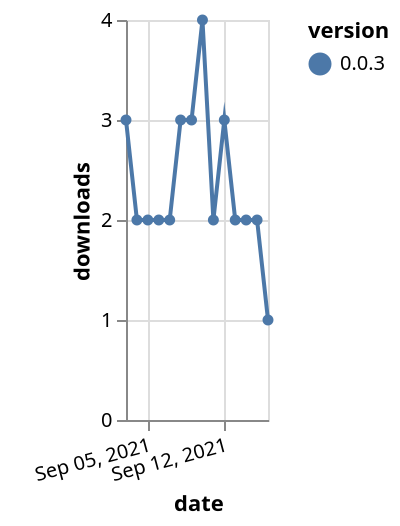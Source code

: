 {"$schema": "https://vega.github.io/schema/vega-lite/v5.json", "description": "A simple bar chart with embedded data.", "data": {"values": [{"date": "2021-09-03", "total": 485, "delta": 3, "version": "0.0.3"}, {"date": "2021-09-04", "total": 487, "delta": 2, "version": "0.0.3"}, {"date": "2021-09-05", "total": 489, "delta": 2, "version": "0.0.3"}, {"date": "2021-09-06", "total": 491, "delta": 2, "version": "0.0.3"}, {"date": "2021-09-07", "total": 493, "delta": 2, "version": "0.0.3"}, {"date": "2021-09-08", "total": 496, "delta": 3, "version": "0.0.3"}, {"date": "2021-09-09", "total": 499, "delta": 3, "version": "0.0.3"}, {"date": "2021-09-10", "total": 503, "delta": 4, "version": "0.0.3"}, {"date": "2021-09-11", "total": 505, "delta": 2, "version": "0.0.3"}, {"date": "2021-09-12", "total": 508, "delta": 3, "version": "0.0.3"}, {"date": "2021-09-13", "total": 510, "delta": 2, "version": "0.0.3"}, {"date": "2021-09-14", "total": 512, "delta": 2, "version": "0.0.3"}, {"date": "2021-09-15", "total": 514, "delta": 2, "version": "0.0.3"}, {"date": "2021-09-16", "total": 515, "delta": 1, "version": "0.0.3"}]}, "width": "container", "mark": {"type": "line", "point": {"filled": true}}, "encoding": {"x": {"field": "date", "type": "temporal", "timeUnit": "yearmonthdate", "title": "date", "axis": {"labelAngle": -15}}, "y": {"field": "delta", "type": "quantitative", "title": "downloads"}, "color": {"field": "version", "type": "nominal"}, "tooltip": {"field": "delta"}}}